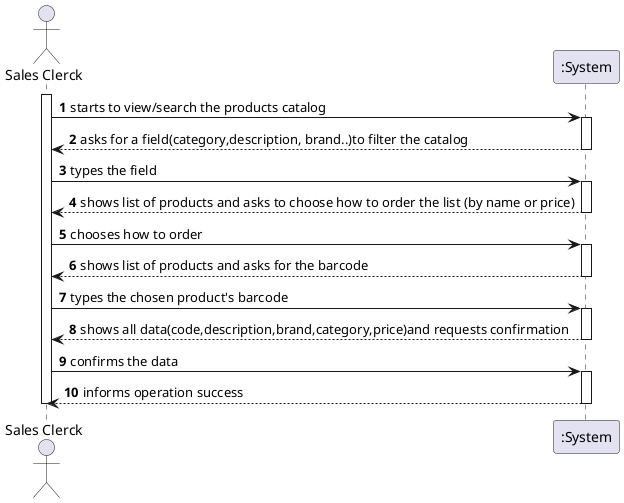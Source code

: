 @startuml
autonumber
actor "Sales Clerck" as SC

activate SC
SC -> ":System" : starts to view/search the products catalog
activate ":System"

":System" --> SC : asks for a field(category,description, brand..)to filter the catalog
deactivate ":System"

SC -> ":System" : types the field
activate ":System"

":System" --> SC : shows list of products and asks to choose how to order the list (by name or price)
deactivate ":System"

SC -> ":System" : chooses how to order
activate ":System"

":System" --> SC : shows list of products and asks for the barcode
deactivate ":System"

SC -> ":System" : types the chosen product's barcode
activate ":System"


":System" --> SC :shows all data(code,description,brand,category,price)and requests confirmation
deactivate ":System"
SC -> ":System" : confirms the data

activate ":System"
":System" --> SC : informs operation success
deactivate ":System"

deactivate ":System"
deactivate SC

@enduml